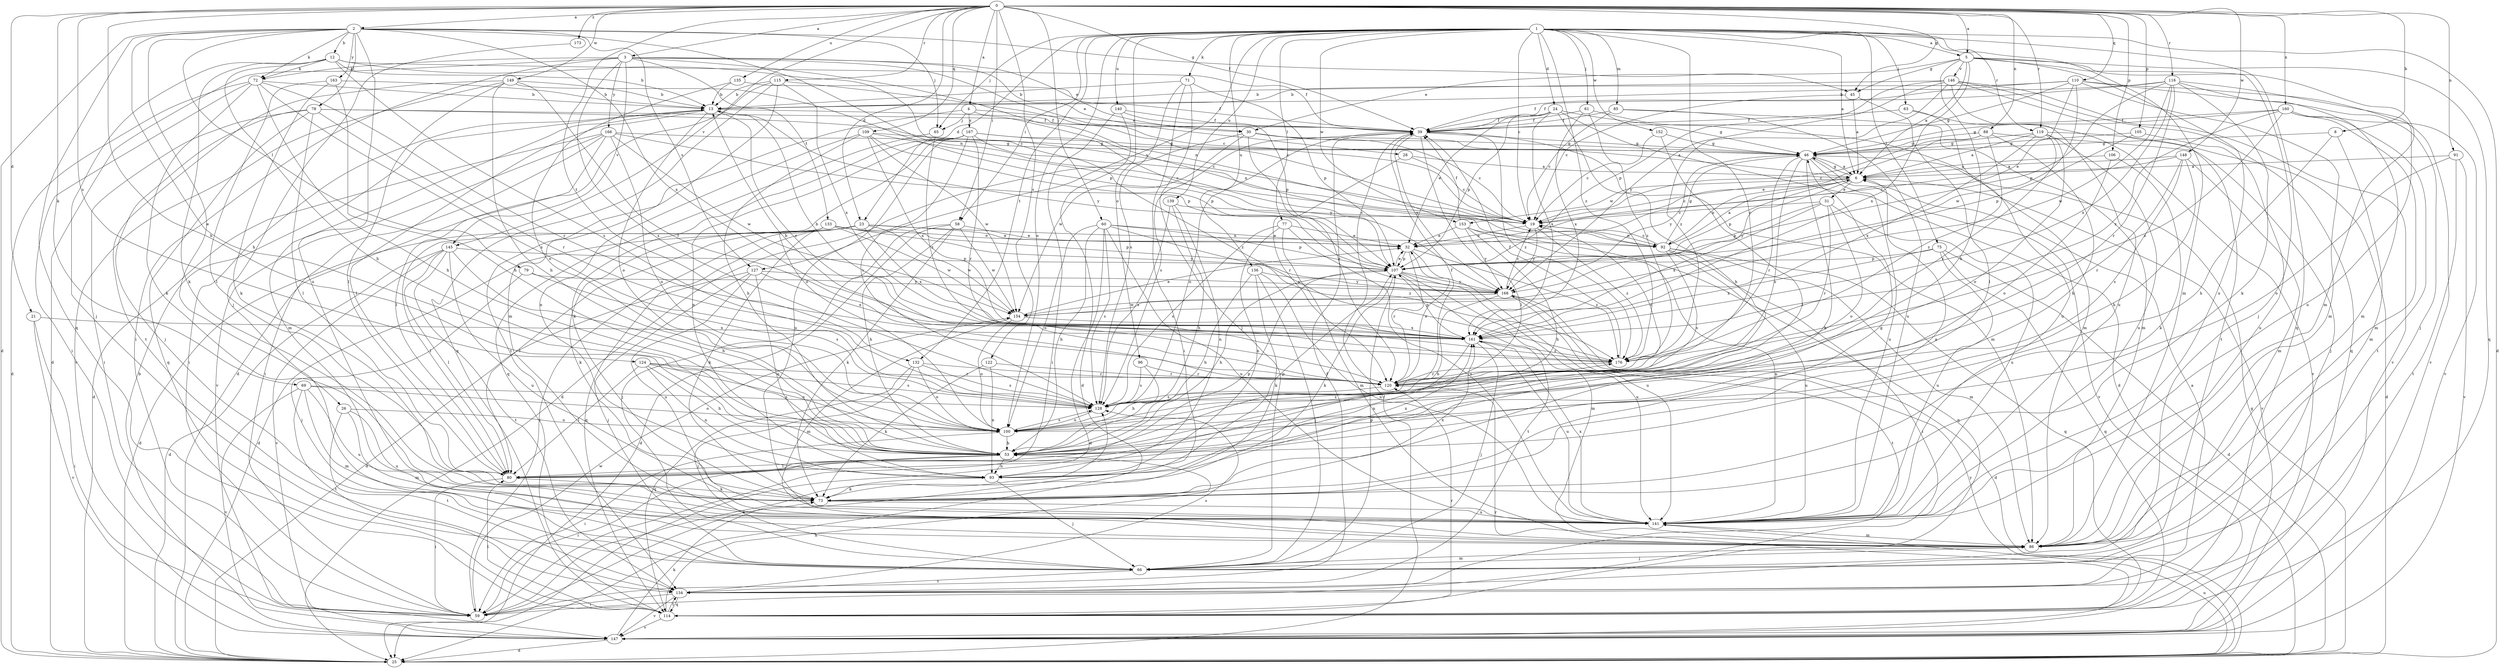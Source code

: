 strict digraph  {
0;
1;
2;
3;
4;
5;
6;
8;
12;
13;
19;
21;
23;
24;
25;
26;
28;
30;
31;
32;
39;
45;
46;
53;
58;
59;
60;
61;
63;
65;
66;
69;
71;
72;
73;
75;
77;
78;
79;
80;
85;
86;
88;
91;
92;
93;
96;
100;
105;
106;
107;
109;
110;
114;
115;
116;
119;
120;
122;
124;
127;
128;
132;
133;
134;
135;
136;
139;
140;
141;
145;
146;
147;
148;
149;
152;
153;
154;
160;
161;
163;
166;
167;
168;
173;
176;
0 -> 2  [label=a];
0 -> 3  [label=a];
0 -> 4  [label=a];
0 -> 5  [label=a];
0 -> 8  [label=b];
0 -> 21  [label=d];
0 -> 23  [label=d];
0 -> 39  [label=f];
0 -> 45  [label=g];
0 -> 53  [label=h];
0 -> 58  [label=i];
0 -> 60  [label=j];
0 -> 69  [label=k];
0 -> 88  [label=n];
0 -> 91  [label=n];
0 -> 105  [label=p];
0 -> 106  [label=p];
0 -> 109  [label=q];
0 -> 110  [label=q];
0 -> 115  [label=r];
0 -> 116  [label=r];
0 -> 119  [label=r];
0 -> 122  [label=s];
0 -> 124  [label=s];
0 -> 132  [label=t];
0 -> 135  [label=u];
0 -> 145  [label=v];
0 -> 148  [label=w];
0 -> 149  [label=w];
0 -> 160  [label=x];
0 -> 173  [label=z];
1 -> 5  [label=a];
1 -> 6  [label=a];
1 -> 19  [label=c];
1 -> 23  [label=d];
1 -> 24  [label=d];
1 -> 25  [label=d];
1 -> 58  [label=i];
1 -> 61  [label=j];
1 -> 63  [label=j];
1 -> 65  [label=j];
1 -> 71  [label=k];
1 -> 75  [label=l];
1 -> 77  [label=l];
1 -> 85  [label=m];
1 -> 86  [label=m];
1 -> 96  [label=o];
1 -> 100  [label=o];
1 -> 114  [label=q];
1 -> 119  [label=r];
1 -> 120  [label=r];
1 -> 127  [label=s];
1 -> 132  [label=t];
1 -> 136  [label=u];
1 -> 139  [label=u];
1 -> 140  [label=u];
1 -> 152  [label=w];
1 -> 153  [label=w];
1 -> 176  [label=z];
2 -> 12  [label=b];
2 -> 25  [label=d];
2 -> 26  [label=e];
2 -> 45  [label=g];
2 -> 53  [label=h];
2 -> 65  [label=j];
2 -> 72  [label=k];
2 -> 78  [label=l];
2 -> 79  [label=l];
2 -> 92  [label=n];
2 -> 114  [label=q];
2 -> 127  [label=s];
2 -> 141  [label=u];
2 -> 161  [label=x];
2 -> 163  [label=y];
3 -> 19  [label=c];
3 -> 25  [label=d];
3 -> 28  [label=e];
3 -> 30  [label=e];
3 -> 59  [label=i];
3 -> 72  [label=k];
3 -> 92  [label=n];
3 -> 128  [label=s];
3 -> 133  [label=t];
3 -> 145  [label=v];
3 -> 166  [label=y];
4 -> 30  [label=e];
4 -> 65  [label=j];
4 -> 92  [label=n];
4 -> 134  [label=t];
4 -> 167  [label=y];
5 -> 6  [label=a];
5 -> 30  [label=e];
5 -> 45  [label=g];
5 -> 53  [label=h];
5 -> 66  [label=j];
5 -> 86  [label=m];
5 -> 114  [label=q];
5 -> 141  [label=u];
5 -> 146  [label=v];
5 -> 161  [label=x];
6 -> 19  [label=c];
6 -> 31  [label=e];
6 -> 46  [label=g];
6 -> 92  [label=n];
6 -> 107  [label=p];
6 -> 147  [label=v];
6 -> 153  [label=w];
6 -> 168  [label=y];
8 -> 46  [label=g];
8 -> 53  [label=h];
8 -> 86  [label=m];
12 -> 13  [label=b];
12 -> 19  [label=c];
12 -> 39  [label=f];
12 -> 53  [label=h];
12 -> 66  [label=j];
12 -> 72  [label=k];
12 -> 73  [label=k];
12 -> 128  [label=s];
13 -> 39  [label=f];
13 -> 59  [label=i];
13 -> 80  [label=l];
13 -> 86  [label=m];
13 -> 100  [label=o];
13 -> 168  [label=y];
13 -> 176  [label=z];
19 -> 32  [label=e];
19 -> 92  [label=n];
19 -> 168  [label=y];
19 -> 176  [label=z];
21 -> 59  [label=i];
21 -> 147  [label=v];
21 -> 161  [label=x];
23 -> 25  [label=d];
23 -> 32  [label=e];
23 -> 59  [label=i];
23 -> 73  [label=k];
23 -> 80  [label=l];
23 -> 92  [label=n];
23 -> 114  [label=q];
23 -> 154  [label=w];
23 -> 161  [label=x];
24 -> 25  [label=d];
24 -> 32  [label=e];
24 -> 39  [label=f];
24 -> 46  [label=g];
24 -> 53  [label=h];
24 -> 107  [label=p];
24 -> 161  [label=x];
25 -> 39  [label=f];
25 -> 46  [label=g];
25 -> 141  [label=u];
25 -> 168  [label=y];
26 -> 86  [label=m];
26 -> 100  [label=o];
26 -> 134  [label=t];
26 -> 141  [label=u];
28 -> 6  [label=a];
28 -> 19  [label=c];
28 -> 120  [label=r];
30 -> 6  [label=a];
30 -> 19  [label=c];
30 -> 25  [label=d];
30 -> 46  [label=g];
30 -> 120  [label=r];
30 -> 154  [label=w];
31 -> 19  [label=c];
31 -> 100  [label=o];
31 -> 107  [label=p];
31 -> 120  [label=r];
31 -> 141  [label=u];
31 -> 161  [label=x];
32 -> 107  [label=p];
32 -> 120  [label=r];
32 -> 141  [label=u];
32 -> 176  [label=z];
39 -> 46  [label=g];
39 -> 80  [label=l];
39 -> 86  [label=m];
39 -> 100  [label=o];
39 -> 128  [label=s];
39 -> 168  [label=y];
39 -> 176  [label=z];
45 -> 6  [label=a];
45 -> 19  [label=c];
45 -> 80  [label=l];
46 -> 6  [label=a];
46 -> 73  [label=k];
46 -> 120  [label=r];
46 -> 128  [label=s];
46 -> 141  [label=u];
46 -> 147  [label=v];
46 -> 168  [label=y];
53 -> 59  [label=i];
53 -> 80  [label=l];
53 -> 93  [label=n];
58 -> 25  [label=d];
58 -> 32  [label=e];
58 -> 53  [label=h];
58 -> 66  [label=j];
58 -> 73  [label=k];
58 -> 154  [label=w];
59 -> 39  [label=f];
59 -> 128  [label=s];
59 -> 154  [label=w];
60 -> 25  [label=d];
60 -> 32  [label=e];
60 -> 53  [label=h];
60 -> 100  [label=o];
60 -> 107  [label=p];
60 -> 128  [label=s];
60 -> 141  [label=u];
60 -> 176  [label=z];
61 -> 39  [label=f];
61 -> 86  [label=m];
61 -> 161  [label=x];
61 -> 176  [label=z];
63 -> 39  [label=f];
63 -> 141  [label=u];
63 -> 147  [label=v];
65 -> 114  [label=q];
65 -> 176  [label=z];
66 -> 86  [label=m];
66 -> 107  [label=p];
66 -> 134  [label=t];
69 -> 86  [label=m];
69 -> 100  [label=o];
69 -> 128  [label=s];
69 -> 134  [label=t];
69 -> 141  [label=u];
69 -> 147  [label=v];
71 -> 13  [label=b];
71 -> 59  [label=i];
71 -> 66  [label=j];
71 -> 107  [label=p];
71 -> 128  [label=s];
72 -> 13  [label=b];
72 -> 25  [label=d];
72 -> 53  [label=h];
72 -> 59  [label=i];
72 -> 73  [label=k];
72 -> 120  [label=r];
72 -> 128  [label=s];
73 -> 6  [label=a];
73 -> 46  [label=g];
73 -> 141  [label=u];
73 -> 161  [label=x];
75 -> 25  [label=d];
75 -> 107  [label=p];
75 -> 114  [label=q];
75 -> 141  [label=u];
75 -> 161  [label=x];
77 -> 32  [label=e];
77 -> 86  [label=m];
77 -> 93  [label=n];
77 -> 128  [label=s];
77 -> 141  [label=u];
78 -> 19  [label=c];
78 -> 39  [label=f];
78 -> 59  [label=i];
78 -> 66  [label=j];
78 -> 80  [label=l];
78 -> 114  [label=q];
78 -> 120  [label=r];
79 -> 66  [label=j];
79 -> 128  [label=s];
79 -> 168  [label=y];
80 -> 59  [label=i];
80 -> 73  [label=k];
80 -> 107  [label=p];
85 -> 19  [label=c];
85 -> 39  [label=f];
85 -> 86  [label=m];
85 -> 141  [label=u];
86 -> 66  [label=j];
88 -> 19  [label=c];
88 -> 32  [label=e];
88 -> 46  [label=g];
88 -> 53  [label=h];
88 -> 66  [label=j];
88 -> 176  [label=z];
91 -> 6  [label=a];
91 -> 100  [label=o];
91 -> 134  [label=t];
91 -> 147  [label=v];
92 -> 6  [label=a];
92 -> 19  [label=c];
92 -> 46  [label=g];
92 -> 59  [label=i];
92 -> 86  [label=m];
92 -> 114  [label=q];
92 -> 128  [label=s];
92 -> 141  [label=u];
93 -> 66  [label=j];
93 -> 73  [label=k];
93 -> 107  [label=p];
93 -> 161  [label=x];
96 -> 53  [label=h];
96 -> 120  [label=r];
96 -> 128  [label=s];
100 -> 53  [label=h];
100 -> 59  [label=i];
100 -> 128  [label=s];
100 -> 176  [label=z];
105 -> 46  [label=g];
105 -> 107  [label=p];
105 -> 141  [label=u];
106 -> 6  [label=a];
106 -> 73  [label=k];
106 -> 100  [label=o];
107 -> 32  [label=e];
107 -> 53  [label=h];
107 -> 73  [label=k];
107 -> 86  [label=m];
107 -> 134  [label=t];
107 -> 141  [label=u];
107 -> 168  [label=y];
109 -> 19  [label=c];
109 -> 46  [label=g];
109 -> 53  [label=h];
109 -> 93  [label=n];
109 -> 107  [label=p];
109 -> 154  [label=w];
109 -> 161  [label=x];
110 -> 13  [label=b];
110 -> 32  [label=e];
110 -> 39  [label=f];
110 -> 46  [label=g];
110 -> 66  [label=j];
110 -> 86  [label=m];
110 -> 147  [label=v];
110 -> 154  [label=w];
114 -> 53  [label=h];
114 -> 80  [label=l];
114 -> 120  [label=r];
114 -> 134  [label=t];
114 -> 147  [label=v];
115 -> 13  [label=b];
115 -> 19  [label=c];
115 -> 25  [label=d];
115 -> 86  [label=m];
115 -> 114  [label=q];
115 -> 161  [label=x];
116 -> 13  [label=b];
116 -> 39  [label=f];
116 -> 73  [label=k];
116 -> 86  [label=m];
116 -> 107  [label=p];
116 -> 120  [label=r];
116 -> 141  [label=u];
116 -> 154  [label=w];
116 -> 161  [label=x];
119 -> 6  [label=a];
119 -> 25  [label=d];
119 -> 46  [label=g];
119 -> 100  [label=o];
119 -> 120  [label=r];
119 -> 141  [label=u];
119 -> 161  [label=x];
120 -> 19  [label=c];
120 -> 32  [label=e];
120 -> 128  [label=s];
122 -> 73  [label=k];
122 -> 93  [label=n];
122 -> 120  [label=r];
124 -> 53  [label=h];
124 -> 80  [label=l];
124 -> 93  [label=n];
124 -> 100  [label=o];
124 -> 120  [label=r];
124 -> 128  [label=s];
127 -> 25  [label=d];
127 -> 66  [label=j];
127 -> 93  [label=n];
127 -> 141  [label=u];
127 -> 161  [label=x];
127 -> 168  [label=y];
128 -> 39  [label=f];
128 -> 100  [label=o];
132 -> 66  [label=j];
132 -> 100  [label=o];
132 -> 114  [label=q];
132 -> 120  [label=r];
132 -> 128  [label=s];
133 -> 25  [label=d];
133 -> 32  [label=e];
133 -> 73  [label=k];
133 -> 80  [label=l];
133 -> 107  [label=p];
133 -> 154  [label=w];
133 -> 168  [label=y];
134 -> 6  [label=a];
134 -> 59  [label=i];
134 -> 114  [label=q];
134 -> 128  [label=s];
134 -> 147  [label=v];
135 -> 13  [label=b];
135 -> 39  [label=f];
135 -> 100  [label=o];
136 -> 53  [label=h];
136 -> 66  [label=j];
136 -> 73  [label=k];
136 -> 141  [label=u];
136 -> 168  [label=y];
139 -> 19  [label=c];
139 -> 53  [label=h];
139 -> 93  [label=n];
139 -> 128  [label=s];
140 -> 25  [label=d];
140 -> 39  [label=f];
140 -> 59  [label=i];
140 -> 107  [label=p];
141 -> 86  [label=m];
141 -> 161  [label=x];
145 -> 25  [label=d];
145 -> 53  [label=h];
145 -> 80  [label=l];
145 -> 107  [label=p];
145 -> 134  [label=t];
145 -> 141  [label=u];
145 -> 147  [label=v];
146 -> 13  [label=b];
146 -> 107  [label=p];
146 -> 114  [label=q];
146 -> 134  [label=t];
146 -> 141  [label=u];
146 -> 147  [label=v];
146 -> 168  [label=y];
146 -> 176  [label=z];
147 -> 13  [label=b];
147 -> 25  [label=d];
147 -> 73  [label=k];
147 -> 120  [label=r];
148 -> 6  [label=a];
148 -> 19  [label=c];
148 -> 53  [label=h];
148 -> 86  [label=m];
148 -> 120  [label=r];
148 -> 128  [label=s];
149 -> 13  [label=b];
149 -> 53  [label=h];
149 -> 80  [label=l];
149 -> 107  [label=p];
149 -> 120  [label=r];
149 -> 134  [label=t];
149 -> 147  [label=v];
152 -> 19  [label=c];
152 -> 46  [label=g];
152 -> 80  [label=l];
153 -> 32  [label=e];
153 -> 39  [label=f];
153 -> 53  [label=h];
153 -> 114  [label=q];
153 -> 141  [label=u];
153 -> 168  [label=y];
154 -> 32  [label=e];
154 -> 86  [label=m];
154 -> 100  [label=o];
154 -> 161  [label=x];
160 -> 39  [label=f];
160 -> 46  [label=g];
160 -> 86  [label=m];
160 -> 134  [label=t];
160 -> 147  [label=v];
160 -> 161  [label=x];
160 -> 176  [label=z];
161 -> 13  [label=b];
161 -> 66  [label=j];
161 -> 93  [label=n];
161 -> 107  [label=p];
161 -> 141  [label=u];
161 -> 176  [label=z];
163 -> 13  [label=b];
163 -> 53  [label=h];
163 -> 73  [label=k];
163 -> 80  [label=l];
166 -> 25  [label=d];
166 -> 46  [label=g];
166 -> 59  [label=i];
166 -> 80  [label=l];
166 -> 100  [label=o];
166 -> 107  [label=p];
166 -> 147  [label=v];
166 -> 154  [label=w];
167 -> 46  [label=g];
167 -> 73  [label=k];
167 -> 93  [label=n];
167 -> 100  [label=o];
167 -> 120  [label=r];
167 -> 128  [label=s];
167 -> 141  [label=u];
167 -> 168  [label=y];
167 -> 176  [label=z];
168 -> 19  [label=c];
168 -> 25  [label=d];
168 -> 53  [label=h];
168 -> 134  [label=t];
168 -> 154  [label=w];
173 -> 66  [label=j];
176 -> 13  [label=b];
176 -> 39  [label=f];
176 -> 120  [label=r];
}
